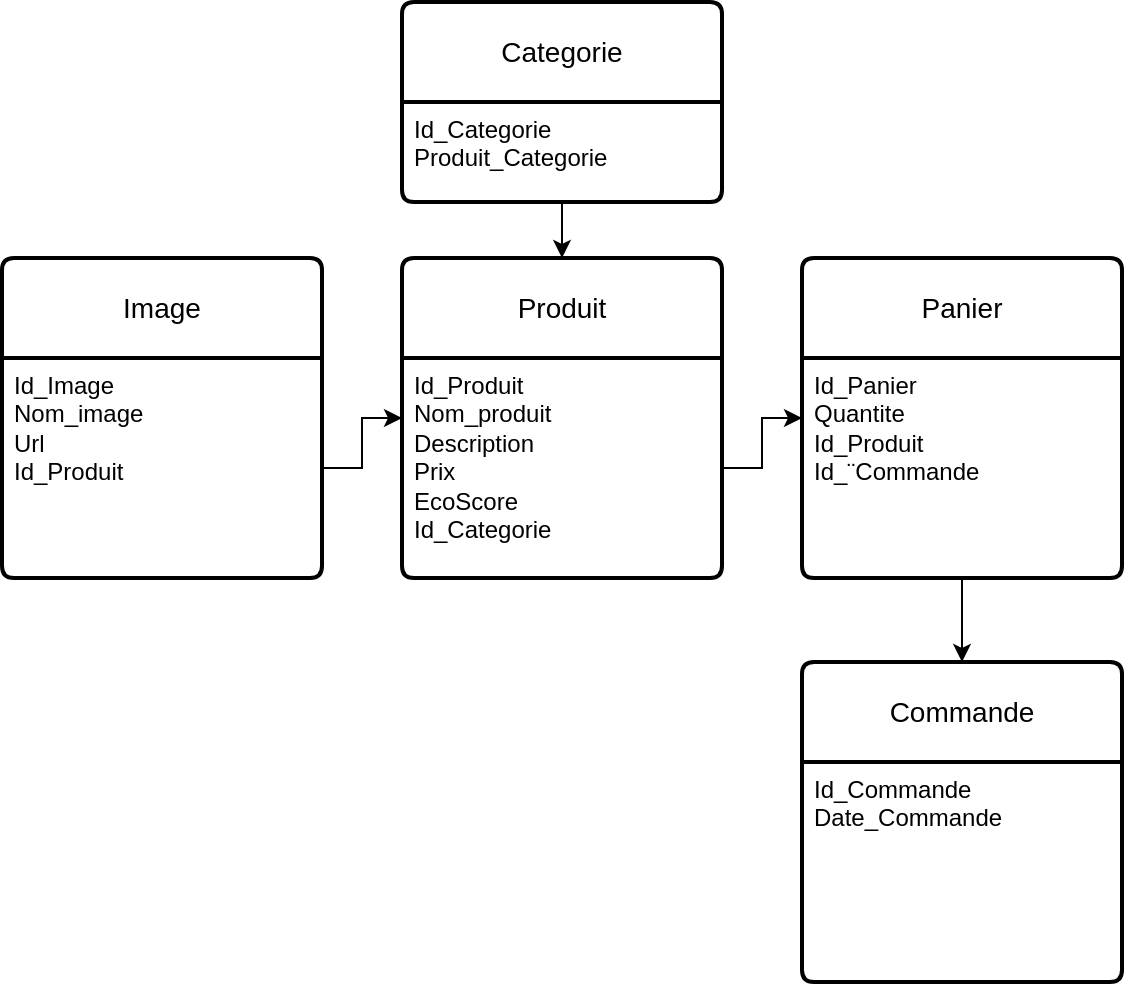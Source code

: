 <mxfile version="21.7.5" type="device">
  <diagram name="Page-1" id="uc3lRMGBJsxmxcTAcxtr">
    <mxGraphModel dx="2508" dy="820" grid="1" gridSize="10" guides="1" tooltips="1" connect="1" arrows="1" fold="1" page="1" pageScale="1" pageWidth="850" pageHeight="1100" math="0" shadow="0">
      <root>
        <mxCell id="0" />
        <mxCell id="1" parent="0" />
        <mxCell id="Gj1X0pkxoBsIOIY64irf-1" value="Produit" style="swimlane;childLayout=stackLayout;horizontal=1;startSize=50;horizontalStack=0;rounded=1;fontSize=14;fontStyle=0;strokeWidth=2;resizeParent=0;resizeLast=1;shadow=0;dashed=0;align=center;arcSize=4;whiteSpace=wrap;html=1;" parent="1" vertex="1">
          <mxGeometry x="20" y="208" width="160" height="160" as="geometry" />
        </mxCell>
        <mxCell id="Gj1X0pkxoBsIOIY64irf-2" value="Id_Produit&lt;br&gt;Nom_produit&lt;br&gt;Description&lt;br&gt;Prix&lt;br&gt;EcoScore&lt;br&gt;Id_Categorie" style="align=left;strokeColor=none;fillColor=none;spacingLeft=4;fontSize=12;verticalAlign=top;resizable=0;rotatable=0;part=1;html=1;" parent="Gj1X0pkxoBsIOIY64irf-1" vertex="1">
          <mxGeometry y="50" width="160" height="110" as="geometry" />
        </mxCell>
        <mxCell id="Gj1X0pkxoBsIOIY64irf-3" value="Commande" style="swimlane;childLayout=stackLayout;horizontal=1;startSize=50;horizontalStack=0;rounded=1;fontSize=14;fontStyle=0;strokeWidth=2;resizeParent=0;resizeLast=1;shadow=0;dashed=0;align=center;arcSize=4;whiteSpace=wrap;html=1;" parent="1" vertex="1">
          <mxGeometry x="220" y="410" width="160" height="160" as="geometry" />
        </mxCell>
        <mxCell id="Gj1X0pkxoBsIOIY64irf-4" value="Id_Commande&lt;br&gt;Date_Commande" style="align=left;strokeColor=none;fillColor=none;spacingLeft=4;fontSize=12;verticalAlign=top;resizable=0;rotatable=0;part=1;html=1;" parent="Gj1X0pkxoBsIOIY64irf-3" vertex="1">
          <mxGeometry y="50" width="160" height="110" as="geometry" />
        </mxCell>
        <mxCell id="Gj1X0pkxoBsIOIY64irf-7" value="Image" style="swimlane;childLayout=stackLayout;horizontal=1;startSize=50;horizontalStack=0;rounded=1;fontSize=14;fontStyle=0;strokeWidth=2;resizeParent=0;resizeLast=1;shadow=0;dashed=0;align=center;arcSize=4;whiteSpace=wrap;html=1;" parent="1" vertex="1">
          <mxGeometry x="-180" y="208" width="160" height="160" as="geometry" />
        </mxCell>
        <mxCell id="Gj1X0pkxoBsIOIY64irf-8" value="Id_Image&lt;br&gt;Nom_image&lt;br&gt;Url&lt;br&gt;Id_Produit" style="align=left;strokeColor=none;fillColor=none;spacingLeft=4;fontSize=12;verticalAlign=top;resizable=0;rotatable=0;part=1;html=1;" parent="Gj1X0pkxoBsIOIY64irf-7" vertex="1">
          <mxGeometry y="50" width="160" height="110" as="geometry" />
        </mxCell>
        <mxCell id="Gj1X0pkxoBsIOIY64irf-9" value="Categorie" style="swimlane;childLayout=stackLayout;horizontal=1;startSize=50;horizontalStack=0;rounded=1;fontSize=14;fontStyle=0;strokeWidth=2;resizeParent=0;resizeLast=1;shadow=0;dashed=0;align=center;arcSize=4;whiteSpace=wrap;html=1;" parent="1" vertex="1">
          <mxGeometry x="20" y="80" width="160" height="100" as="geometry" />
        </mxCell>
        <mxCell id="Gj1X0pkxoBsIOIY64irf-10" value="Id_Categorie&lt;br&gt;Produit_Categorie" style="align=left;strokeColor=none;fillColor=none;spacingLeft=4;fontSize=12;verticalAlign=top;resizable=0;rotatable=0;part=1;html=1;" parent="Gj1X0pkxoBsIOIY64irf-9" vertex="1">
          <mxGeometry y="50" width="160" height="50" as="geometry" />
        </mxCell>
        <mxCell id="Gj1X0pkxoBsIOIY64irf-26" value="Panier" style="swimlane;childLayout=stackLayout;horizontal=1;startSize=50;horizontalStack=0;rounded=1;fontSize=14;fontStyle=0;strokeWidth=2;resizeParent=0;resizeLast=1;shadow=0;dashed=0;align=center;arcSize=4;whiteSpace=wrap;html=1;" parent="1" vertex="1">
          <mxGeometry x="220" y="208" width="160" height="160" as="geometry" />
        </mxCell>
        <mxCell id="Gj1X0pkxoBsIOIY64irf-27" value="Id_Panier&lt;br&gt;Quantite&lt;br&gt;Id_Produit&lt;br&gt;Id_¨Commande" style="align=left;strokeColor=none;fillColor=none;spacingLeft=4;fontSize=12;verticalAlign=top;resizable=0;rotatable=0;part=1;html=1;" parent="Gj1X0pkxoBsIOIY64irf-26" vertex="1">
          <mxGeometry y="50" width="160" height="110" as="geometry" />
        </mxCell>
        <mxCell id="Gj1X0pkxoBsIOIY64irf-29" style="edgeStyle=orthogonalEdgeStyle;rounded=0;orthogonalLoop=1;jettySize=auto;html=1;" parent="1" source="Gj1X0pkxoBsIOIY64irf-27" target="Gj1X0pkxoBsIOIY64irf-3" edge="1">
          <mxGeometry relative="1" as="geometry">
            <Array as="points">
              <mxPoint x="250" y="470" />
            </Array>
          </mxGeometry>
        </mxCell>
        <mxCell id="Gj1X0pkxoBsIOIY64irf-30" style="edgeStyle=orthogonalEdgeStyle;rounded=0;orthogonalLoop=1;jettySize=auto;html=1;" parent="1" source="Gj1X0pkxoBsIOIY64irf-8" target="Gj1X0pkxoBsIOIY64irf-1" edge="1">
          <mxGeometry relative="1" as="geometry" />
        </mxCell>
        <mxCell id="Gj1X0pkxoBsIOIY64irf-31" style="edgeStyle=orthogonalEdgeStyle;rounded=0;orthogonalLoop=1;jettySize=auto;html=1;" parent="1" source="Gj1X0pkxoBsIOIY64irf-10" target="Gj1X0pkxoBsIOIY64irf-1" edge="1">
          <mxGeometry relative="1" as="geometry" />
        </mxCell>
        <mxCell id="Gj1X0pkxoBsIOIY64irf-32" style="edgeStyle=orthogonalEdgeStyle;rounded=0;orthogonalLoop=1;jettySize=auto;html=1;" parent="1" source="Gj1X0pkxoBsIOIY64irf-2" target="Gj1X0pkxoBsIOIY64irf-26" edge="1">
          <mxGeometry relative="1" as="geometry" />
        </mxCell>
      </root>
    </mxGraphModel>
  </diagram>
</mxfile>
